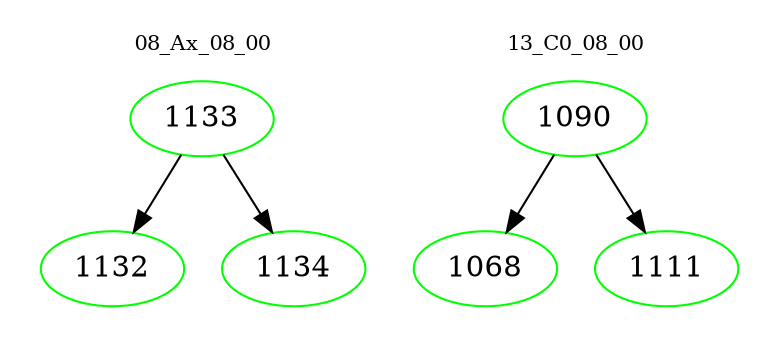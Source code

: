 digraph{
subgraph cluster_0 {
color = white
label = "08_Ax_08_00";
fontsize=10;
T0_1133 [label="1133", color="green"]
T0_1133 -> T0_1132 [color="black"]
T0_1132 [label="1132", color="green"]
T0_1133 -> T0_1134 [color="black"]
T0_1134 [label="1134", color="green"]
}
subgraph cluster_1 {
color = white
label = "13_C0_08_00";
fontsize=10;
T1_1090 [label="1090", color="green"]
T1_1090 -> T1_1068 [color="black"]
T1_1068 [label="1068", color="green"]
T1_1090 -> T1_1111 [color="black"]
T1_1111 [label="1111", color="green"]
}
}
